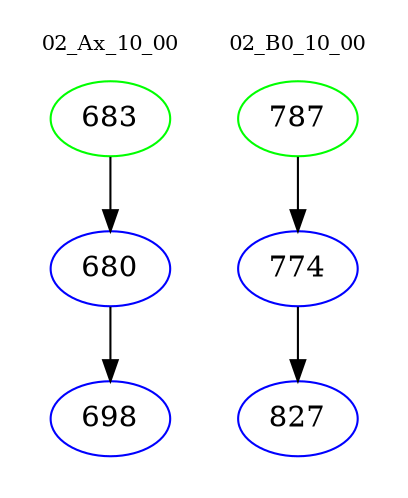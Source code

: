 digraph{
subgraph cluster_0 {
color = white
label = "02_Ax_10_00";
fontsize=10;
T0_683 [label="683", color="green"]
T0_683 -> T0_680 [color="black"]
T0_680 [label="680", color="blue"]
T0_680 -> T0_698 [color="black"]
T0_698 [label="698", color="blue"]
}
subgraph cluster_1 {
color = white
label = "02_B0_10_00";
fontsize=10;
T1_787 [label="787", color="green"]
T1_787 -> T1_774 [color="black"]
T1_774 [label="774", color="blue"]
T1_774 -> T1_827 [color="black"]
T1_827 [label="827", color="blue"]
}
}
